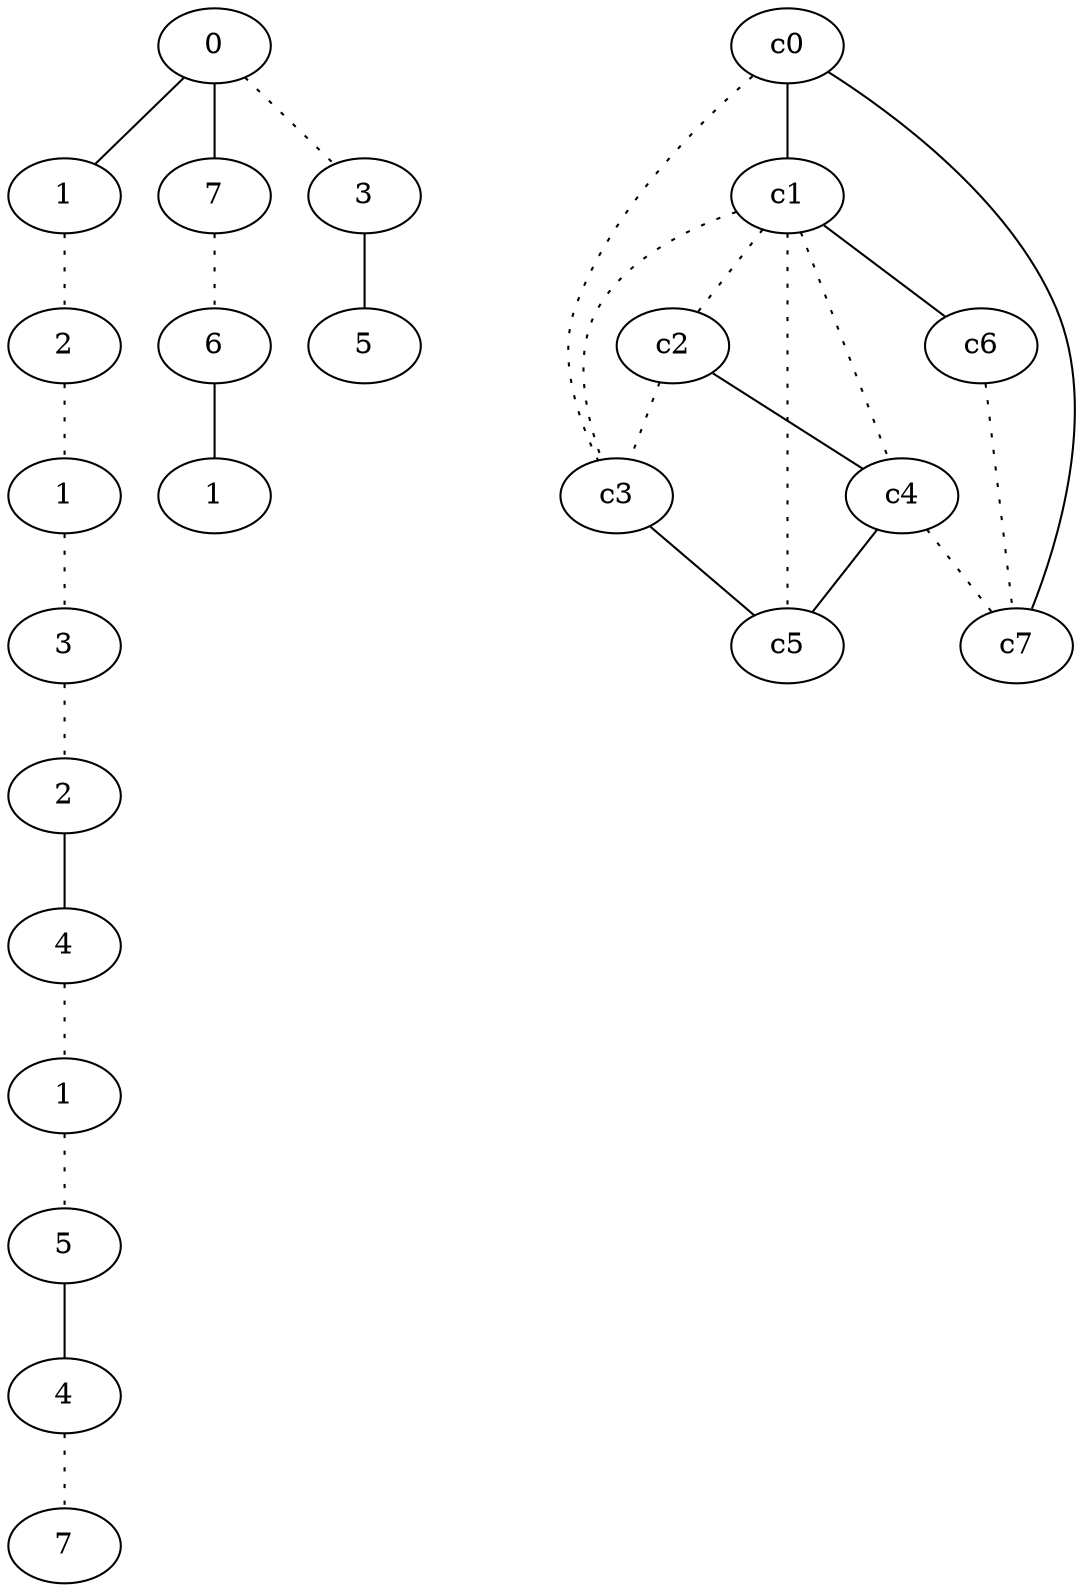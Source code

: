 graph {
a0[label=0];
a1[label=1];
a2[label=2];
a3[label=1];
a4[label=3];
a5[label=2];
a6[label=4];
a7[label=1];
a8[label=5];
a9[label=4];
a10[label=7];
a11[label=7];
a12[label=6];
a13[label=1];
a14[label=3];
a15[label=5];
a0 -- a1;
a0 -- a11;
a0 -- a14 [style=dotted];
a1 -- a2 [style=dotted];
a2 -- a3 [style=dotted];
a3 -- a4 [style=dotted];
a4 -- a5 [style=dotted];
a5 -- a6;
a6 -- a7 [style=dotted];
a7 -- a8 [style=dotted];
a8 -- a9;
a9 -- a10 [style=dotted];
a11 -- a12 [style=dotted];
a12 -- a13;
a14 -- a15;
c0 -- c1;
c0 -- c3 [style=dotted];
c0 -- c7;
c1 -- c2 [style=dotted];
c1 -- c3 [style=dotted];
c1 -- c4 [style=dotted];
c1 -- c5 [style=dotted];
c1 -- c6;
c2 -- c3 [style=dotted];
c2 -- c4;
c3 -- c5;
c4 -- c5;
c4 -- c7 [style=dotted];
c6 -- c7 [style=dotted];
}
